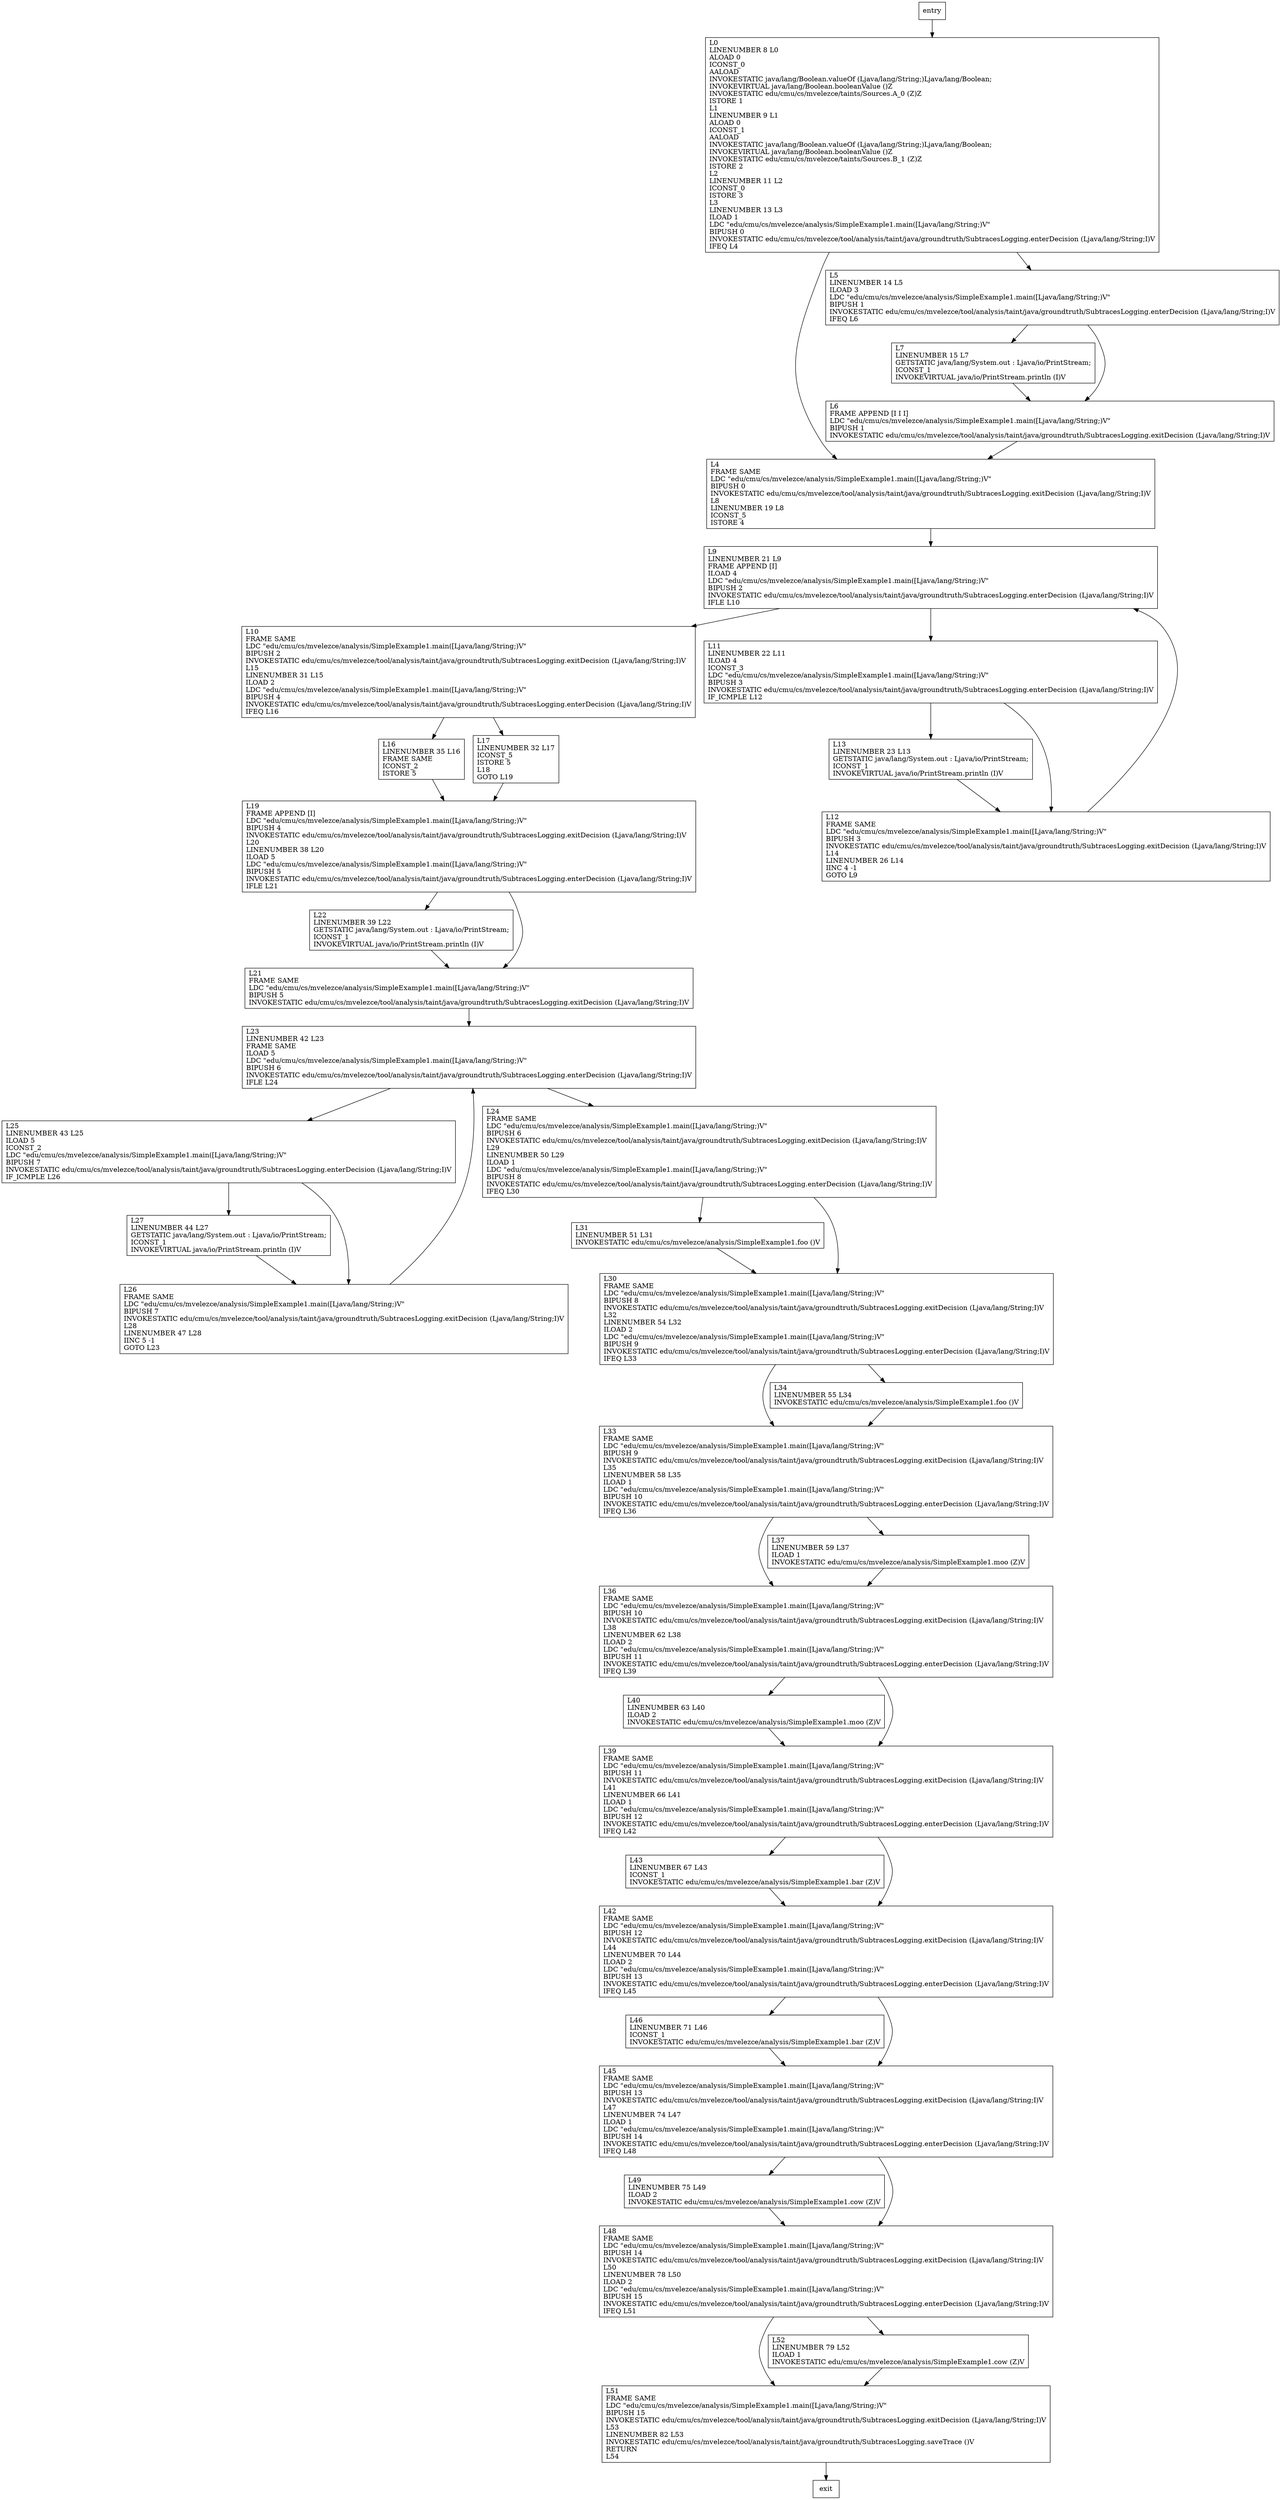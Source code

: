 digraph main {
node [shape=record];
1318348444 [label="L36\lFRAME SAME\lLDC \"edu/cmu/cs/mvelezce/analysis/SimpleExample1.main([Ljava/lang/String;)V\"\lBIPUSH 10\lINVOKESTATIC edu/cmu/cs/mvelezce/tool/analysis/taint/java/groundtruth/SubtracesLogging.exitDecision (Ljava/lang/String;I)V\lL38\lLINENUMBER 62 L38\lILOAD 2\lLDC \"edu/cmu/cs/mvelezce/analysis/SimpleExample1.main([Ljava/lang/String;)V\"\lBIPUSH 11\lINVOKESTATIC edu/cmu/cs/mvelezce/tool/analysis/taint/java/groundtruth/SubtracesLogging.enterDecision (Ljava/lang/String;I)V\lIFEQ L39\l"];
1727196188 [label="L43\lLINENUMBER 67 L43\lICONST_1\lINVOKESTATIC edu/cmu/cs/mvelezce/analysis/SimpleExample1.bar (Z)V\l"];
206142037 [label="L17\lLINENUMBER 32 L17\lICONST_5\lISTORE 5\lL18\lGOTO L19\l"];
431966204 [label="L27\lLINENUMBER 44 L27\lGETSTATIC java/lang/System.out : Ljava/io/PrintStream;\lICONST_1\lINVOKEVIRTUAL java/io/PrintStream.println (I)V\l"];
1171097095 [label="L13\lLINENUMBER 23 L13\lGETSTATIC java/lang/System.out : Ljava/io/PrintStream;\lICONST_1\lINVOKEVIRTUAL java/io/PrintStream.println (I)V\l"];
165886570 [label="L12\lFRAME SAME\lLDC \"edu/cmu/cs/mvelezce/analysis/SimpleExample1.main([Ljava/lang/String;)V\"\lBIPUSH 3\lINVOKESTATIC edu/cmu/cs/mvelezce/tool/analysis/taint/java/groundtruth/SubtracesLogging.exitDecision (Ljava/lang/String;I)V\lL14\lLINENUMBER 26 L14\lIINC 4 -1\lGOTO L9\l"];
188729048 [label="L42\lFRAME SAME\lLDC \"edu/cmu/cs/mvelezce/analysis/SimpleExample1.main([Ljava/lang/String;)V\"\lBIPUSH 12\lINVOKESTATIC edu/cmu/cs/mvelezce/tool/analysis/taint/java/groundtruth/SubtracesLogging.exitDecision (Ljava/lang/String;I)V\lL44\lLINENUMBER 70 L44\lILOAD 2\lLDC \"edu/cmu/cs/mvelezce/analysis/SimpleExample1.main([Ljava/lang/String;)V\"\lBIPUSH 13\lINVOKESTATIC edu/cmu/cs/mvelezce/tool/analysis/taint/java/groundtruth/SubtracesLogging.enterDecision (Ljava/lang/String;I)V\lIFEQ L45\l"];
1258801872 [label="L33\lFRAME SAME\lLDC \"edu/cmu/cs/mvelezce/analysis/SimpleExample1.main([Ljava/lang/String;)V\"\lBIPUSH 9\lINVOKESTATIC edu/cmu/cs/mvelezce/tool/analysis/taint/java/groundtruth/SubtracesLogging.exitDecision (Ljava/lang/String;I)V\lL35\lLINENUMBER 58 L35\lILOAD 1\lLDC \"edu/cmu/cs/mvelezce/analysis/SimpleExample1.main([Ljava/lang/String;)V\"\lBIPUSH 10\lINVOKESTATIC edu/cmu/cs/mvelezce/tool/analysis/taint/java/groundtruth/SubtracesLogging.enterDecision (Ljava/lang/String;I)V\lIFEQ L36\l"];
539425791 [label="L51\lFRAME SAME\lLDC \"edu/cmu/cs/mvelezce/analysis/SimpleExample1.main([Ljava/lang/String;)V\"\lBIPUSH 15\lINVOKESTATIC edu/cmu/cs/mvelezce/tool/analysis/taint/java/groundtruth/SubtracesLogging.exitDecision (Ljava/lang/String;I)V\lL53\lLINENUMBER 82 L53\lINVOKESTATIC edu/cmu/cs/mvelezce/tool/analysis/taint/java/groundtruth/SubtracesLogging.saveTrace ()V\lRETURN\lL54\l"];
591902639 [label="L31\lLINENUMBER 51 L31\lINVOKESTATIC edu/cmu/cs/mvelezce/analysis/SimpleExample1.foo ()V\l"];
677705863 [label="L34\lLINENUMBER 55 L34\lINVOKESTATIC edu/cmu/cs/mvelezce/analysis/SimpleExample1.foo ()V\l"];
1590842898 [label="L9\lLINENUMBER 21 L9\lFRAME APPEND [I]\lILOAD 4\lLDC \"edu/cmu/cs/mvelezce/analysis/SimpleExample1.main([Ljava/lang/String;)V\"\lBIPUSH 2\lINVOKESTATIC edu/cmu/cs/mvelezce/tool/analysis/taint/java/groundtruth/SubtracesLogging.enterDecision (Ljava/lang/String;I)V\lIFLE L10\l"];
1910326820 [label="L30\lFRAME SAME\lLDC \"edu/cmu/cs/mvelezce/analysis/SimpleExample1.main([Ljava/lang/String;)V\"\lBIPUSH 8\lINVOKESTATIC edu/cmu/cs/mvelezce/tool/analysis/taint/java/groundtruth/SubtracesLogging.exitDecision (Ljava/lang/String;I)V\lL32\lLINENUMBER 54 L32\lILOAD 2\lLDC \"edu/cmu/cs/mvelezce/analysis/SimpleExample1.main([Ljava/lang/String;)V\"\lBIPUSH 9\lINVOKESTATIC edu/cmu/cs/mvelezce/tool/analysis/taint/java/groundtruth/SubtracesLogging.enterDecision (Ljava/lang/String;I)V\lIFEQ L33\l"];
800097023 [label="L49\lLINENUMBER 75 L49\lILOAD 2\lINVOKESTATIC edu/cmu/cs/mvelezce/analysis/SimpleExample1.cow (Z)V\l"];
1720332964 [label="L52\lLINENUMBER 79 L52\lILOAD 1\lINVOKESTATIC edu/cmu/cs/mvelezce/analysis/SimpleExample1.cow (Z)V\l"];
1154759881 [label="L4\lFRAME SAME\lLDC \"edu/cmu/cs/mvelezce/analysis/SimpleExample1.main([Ljava/lang/String;)V\"\lBIPUSH 0\lINVOKESTATIC edu/cmu/cs/mvelezce/tool/analysis/taint/java/groundtruth/SubtracesLogging.exitDecision (Ljava/lang/String;I)V\lL8\lLINENUMBER 19 L8\lICONST_5\lISTORE 4\l"];
611711907 [label="L26\lFRAME SAME\lLDC \"edu/cmu/cs/mvelezce/analysis/SimpleExample1.main([Ljava/lang/String;)V\"\lBIPUSH 7\lINVOKESTATIC edu/cmu/cs/mvelezce/tool/analysis/taint/java/groundtruth/SubtracesLogging.exitDecision (Ljava/lang/String;I)V\lL28\lLINENUMBER 47 L28\lIINC 5 -1\lGOTO L23\l"];
944009919 [label="L5\lLINENUMBER 14 L5\lILOAD 3\lLDC \"edu/cmu/cs/mvelezce/analysis/SimpleExample1.main([Ljava/lang/String;)V\"\lBIPUSH 1\lINVOKESTATIC edu/cmu/cs/mvelezce/tool/analysis/taint/java/groundtruth/SubtracesLogging.enterDecision (Ljava/lang/String;I)V\lIFEQ L6\l"];
1924403079 [label="L25\lLINENUMBER 43 L25\lILOAD 5\lICONST_2\lLDC \"edu/cmu/cs/mvelezce/analysis/SimpleExample1.main([Ljava/lang/String;)V\"\lBIPUSH 7\lINVOKESTATIC edu/cmu/cs/mvelezce/tool/analysis/taint/java/groundtruth/SubtracesLogging.enterDecision (Ljava/lang/String;I)V\lIF_ICMPLE L26\l"];
1457899771 [label="L10\lFRAME SAME\lLDC \"edu/cmu/cs/mvelezce/analysis/SimpleExample1.main([Ljava/lang/String;)V\"\lBIPUSH 2\lINVOKESTATIC edu/cmu/cs/mvelezce/tool/analysis/taint/java/groundtruth/SubtracesLogging.exitDecision (Ljava/lang/String;I)V\lL15\lLINENUMBER 31 L15\lILOAD 2\lLDC \"edu/cmu/cs/mvelezce/analysis/SimpleExample1.main([Ljava/lang/String;)V\"\lBIPUSH 4\lINVOKESTATIC edu/cmu/cs/mvelezce/tool/analysis/taint/java/groundtruth/SubtracesLogging.enterDecision (Ljava/lang/String;I)V\lIFEQ L16\l"];
1590892341 [label="L46\lLINENUMBER 71 L46\lICONST_1\lINVOKESTATIC edu/cmu/cs/mvelezce/analysis/SimpleExample1.bar (Z)V\l"];
1904600593 [label="L0\lLINENUMBER 8 L0\lALOAD 0\lICONST_0\lAALOAD\lINVOKESTATIC java/lang/Boolean.valueOf (Ljava/lang/String;)Ljava/lang/Boolean;\lINVOKEVIRTUAL java/lang/Boolean.booleanValue ()Z\lINVOKESTATIC edu/cmu/cs/mvelezce/taints/Sources.A_0 (Z)Z\lISTORE 1\lL1\lLINENUMBER 9 L1\lALOAD 0\lICONST_1\lAALOAD\lINVOKESTATIC java/lang/Boolean.valueOf (Ljava/lang/String;)Ljava/lang/Boolean;\lINVOKEVIRTUAL java/lang/Boolean.booleanValue ()Z\lINVOKESTATIC edu/cmu/cs/mvelezce/taints/Sources.B_1 (Z)Z\lISTORE 2\lL2\lLINENUMBER 11 L2\lICONST_0\lISTORE 3\lL3\lLINENUMBER 13 L3\lILOAD 1\lLDC \"edu/cmu/cs/mvelezce/analysis/SimpleExample1.main([Ljava/lang/String;)V\"\lBIPUSH 0\lINVOKESTATIC edu/cmu/cs/mvelezce/tool/analysis/taint/java/groundtruth/SubtracesLogging.enterDecision (Ljava/lang/String;I)V\lIFEQ L4\l"];
1701756941 [label="L7\lLINENUMBER 15 L7\lGETSTATIC java/lang/System.out : Ljava/io/PrintStream;\lICONST_1\lINVOKEVIRTUAL java/io/PrintStream.println (I)V\l"];
882838692 [label="L40\lLINENUMBER 63 L40\lILOAD 2\lINVOKESTATIC edu/cmu/cs/mvelezce/analysis/SimpleExample1.moo (Z)V\l"];
1514969303 [label="L48\lFRAME SAME\lLDC \"edu/cmu/cs/mvelezce/analysis/SimpleExample1.main([Ljava/lang/String;)V\"\lBIPUSH 14\lINVOKESTATIC edu/cmu/cs/mvelezce/tool/analysis/taint/java/groundtruth/SubtracesLogging.exitDecision (Ljava/lang/String;I)V\lL50\lLINENUMBER 78 L50\lILOAD 2\lLDC \"edu/cmu/cs/mvelezce/analysis/SimpleExample1.main([Ljava/lang/String;)V\"\lBIPUSH 15\lINVOKESTATIC edu/cmu/cs/mvelezce/tool/analysis/taint/java/groundtruth/SubtracesLogging.enterDecision (Ljava/lang/String;I)V\lIFEQ L51\l"];
1298650532 [label="L22\lLINENUMBER 39 L22\lGETSTATIC java/lang/System.out : Ljava/io/PrintStream;\lICONST_1\lINVOKEVIRTUAL java/io/PrintStream.println (I)V\l"];
1611382686 [label="L23\lLINENUMBER 42 L23\lFRAME SAME\lILOAD 5\lLDC \"edu/cmu/cs/mvelezce/analysis/SimpleExample1.main([Ljava/lang/String;)V\"\lBIPUSH 6\lINVOKESTATIC edu/cmu/cs/mvelezce/tool/analysis/taint/java/groundtruth/SubtracesLogging.enterDecision (Ljava/lang/String;I)V\lIFLE L24\l"];
26030311 [label="L24\lFRAME SAME\lLDC \"edu/cmu/cs/mvelezce/analysis/SimpleExample1.main([Ljava/lang/String;)V\"\lBIPUSH 6\lINVOKESTATIC edu/cmu/cs/mvelezce/tool/analysis/taint/java/groundtruth/SubtracesLogging.exitDecision (Ljava/lang/String;I)V\lL29\lLINENUMBER 50 L29\lILOAD 1\lLDC \"edu/cmu/cs/mvelezce/analysis/SimpleExample1.main([Ljava/lang/String;)V\"\lBIPUSH 8\lINVOKESTATIC edu/cmu/cs/mvelezce/tool/analysis/taint/java/groundtruth/SubtracesLogging.enterDecision (Ljava/lang/String;I)V\lIFEQ L30\l"];
998574047 [label="L6\lFRAME APPEND [I I I]\lLDC \"edu/cmu/cs/mvelezce/analysis/SimpleExample1.main([Ljava/lang/String;)V\"\lBIPUSH 1\lINVOKESTATIC edu/cmu/cs/mvelezce/tool/analysis/taint/java/groundtruth/SubtracesLogging.exitDecision (Ljava/lang/String;I)V\l"];
1349536242 [label="L37\lLINENUMBER 59 L37\lILOAD 1\lINVOKESTATIC edu/cmu/cs/mvelezce/analysis/SimpleExample1.moo (Z)V\l"];
1102782217 [label="L39\lFRAME SAME\lLDC \"edu/cmu/cs/mvelezce/analysis/SimpleExample1.main([Ljava/lang/String;)V\"\lBIPUSH 11\lINVOKESTATIC edu/cmu/cs/mvelezce/tool/analysis/taint/java/groundtruth/SubtracesLogging.exitDecision (Ljava/lang/String;I)V\lL41\lLINENUMBER 66 L41\lILOAD 1\lLDC \"edu/cmu/cs/mvelezce/analysis/SimpleExample1.main([Ljava/lang/String;)V\"\lBIPUSH 12\lINVOKESTATIC edu/cmu/cs/mvelezce/tool/analysis/taint/java/groundtruth/SubtracesLogging.enterDecision (Ljava/lang/String;I)V\lIFEQ L42\l"];
1159206653 [label="L11\lLINENUMBER 22 L11\lILOAD 4\lICONST_3\lLDC \"edu/cmu/cs/mvelezce/analysis/SimpleExample1.main([Ljava/lang/String;)V\"\lBIPUSH 3\lINVOKESTATIC edu/cmu/cs/mvelezce/tool/analysis/taint/java/groundtruth/SubtracesLogging.enterDecision (Ljava/lang/String;I)V\lIF_ICMPLE L12\l"];
1955846455 [label="L16\lLINENUMBER 35 L16\lFRAME SAME\lICONST_2\lISTORE 5\l"];
317051873 [label="L45\lFRAME SAME\lLDC \"edu/cmu/cs/mvelezce/analysis/SimpleExample1.main([Ljava/lang/String;)V\"\lBIPUSH 13\lINVOKESTATIC edu/cmu/cs/mvelezce/tool/analysis/taint/java/groundtruth/SubtracesLogging.exitDecision (Ljava/lang/String;I)V\lL47\lLINENUMBER 74 L47\lILOAD 1\lLDC \"edu/cmu/cs/mvelezce/analysis/SimpleExample1.main([Ljava/lang/String;)V\"\lBIPUSH 14\lINVOKESTATIC edu/cmu/cs/mvelezce/tool/analysis/taint/java/groundtruth/SubtracesLogging.enterDecision (Ljava/lang/String;I)V\lIFEQ L48\l"];
171672975 [label="L21\lFRAME SAME\lLDC \"edu/cmu/cs/mvelezce/analysis/SimpleExample1.main([Ljava/lang/String;)V\"\lBIPUSH 5\lINVOKESTATIC edu/cmu/cs/mvelezce/tool/analysis/taint/java/groundtruth/SubtracesLogging.exitDecision (Ljava/lang/String;I)V\l"];
1573356572 [label="L19\lFRAME APPEND [I]\lLDC \"edu/cmu/cs/mvelezce/analysis/SimpleExample1.main([Ljava/lang/String;)V\"\lBIPUSH 4\lINVOKESTATIC edu/cmu/cs/mvelezce/tool/analysis/taint/java/groundtruth/SubtracesLogging.exitDecision (Ljava/lang/String;I)V\lL20\lLINENUMBER 38 L20\lILOAD 5\lLDC \"edu/cmu/cs/mvelezce/analysis/SimpleExample1.main([Ljava/lang/String;)V\"\lBIPUSH 5\lINVOKESTATIC edu/cmu/cs/mvelezce/tool/analysis/taint/java/groundtruth/SubtracesLogging.enterDecision (Ljava/lang/String;I)V\lIFLE L21\l"];
entry;
exit;
1318348444 -> 1102782217;
1318348444 -> 882838692;
1727196188 -> 188729048;
206142037 -> 1573356572;
431966204 -> 611711907;
1171097095 -> 165886570;
165886570 -> 1590842898;
188729048 -> 1590892341;
188729048 -> 317051873;
1258801872 -> 1318348444;
1258801872 -> 1349536242;
539425791 -> exit;
591902639 -> 1910326820;
677705863 -> 1258801872;
1590842898 -> 1159206653;
1590842898 -> 1457899771;
1910326820 -> 677705863;
1910326820 -> 1258801872;
800097023 -> 1514969303;
1720332964 -> 539425791;
1154759881 -> 1590842898;
611711907 -> 1611382686;
944009919 -> 998574047;
944009919 -> 1701756941;
1924403079 -> 611711907;
1924403079 -> 431966204;
1457899771 -> 206142037;
1457899771 -> 1955846455;
1590892341 -> 317051873;
1904600593 -> 944009919;
1904600593 -> 1154759881;
1701756941 -> 998574047;
882838692 -> 1102782217;
1514969303 -> 1720332964;
1514969303 -> 539425791;
1298650532 -> 171672975;
1611382686 -> 26030311;
1611382686 -> 1924403079;
entry -> 1904600593;
26030311 -> 591902639;
26030311 -> 1910326820;
998574047 -> 1154759881;
1349536242 -> 1318348444;
1102782217 -> 1727196188;
1102782217 -> 188729048;
1159206653 -> 1171097095;
1159206653 -> 165886570;
1955846455 -> 1573356572;
317051873 -> 800097023;
317051873 -> 1514969303;
171672975 -> 1611382686;
1573356572 -> 1298650532;
1573356572 -> 171672975;
}
